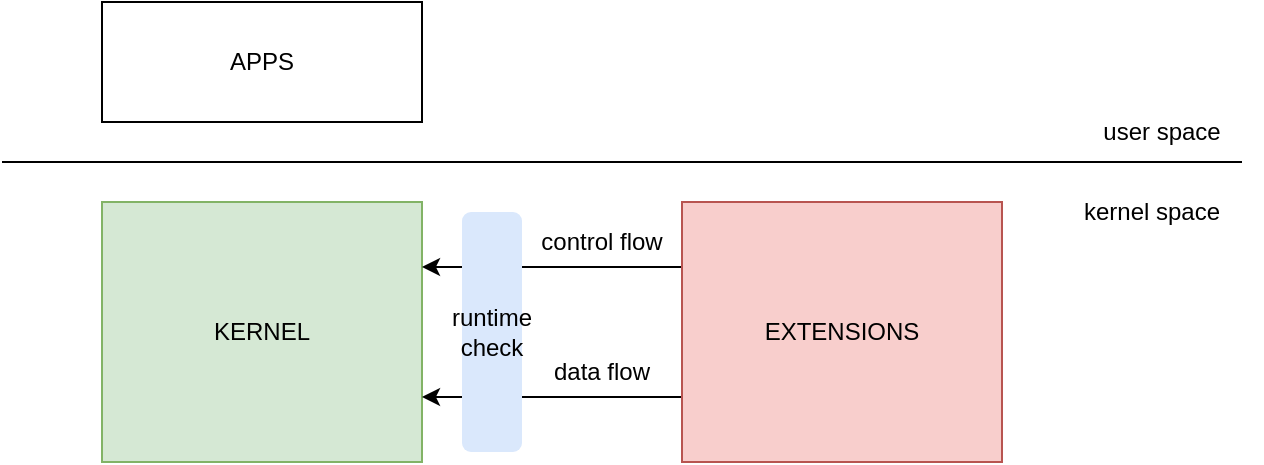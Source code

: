 <mxfile version="21.6.8" type="device">
  <diagram name="Page-1" id="Yq3-7HV7jhU18W-VriGd">
    <mxGraphModel dx="1114" dy="1027" grid="1" gridSize="10" guides="1" tooltips="1" connect="1" arrows="1" fold="1" page="1" pageScale="1" pageWidth="850" pageHeight="1100" math="0" shadow="0">
      <root>
        <mxCell id="0" />
        <mxCell id="1" parent="0" />
        <mxCell id="R5wo0P5N4HBP31Sqx6n4-1" value="KERNEL" style="rounded=0;whiteSpace=wrap;html=1;fillColor=#d5e8d4;strokeColor=#82b366;" vertex="1" parent="1">
          <mxGeometry x="140" y="430" width="160" height="130" as="geometry" />
        </mxCell>
        <mxCell id="R5wo0P5N4HBP31Sqx6n4-7" style="edgeStyle=orthogonalEdgeStyle;rounded=0;orthogonalLoop=1;jettySize=auto;html=1;exitX=0;exitY=0.25;exitDx=0;exitDy=0;entryX=1;entryY=0.25;entryDx=0;entryDy=0;" edge="1" parent="1" source="R5wo0P5N4HBP31Sqx6n4-2" target="R5wo0P5N4HBP31Sqx6n4-1">
          <mxGeometry relative="1" as="geometry" />
        </mxCell>
        <mxCell id="R5wo0P5N4HBP31Sqx6n4-8" style="edgeStyle=orthogonalEdgeStyle;rounded=0;orthogonalLoop=1;jettySize=auto;html=1;exitX=0;exitY=0.75;exitDx=0;exitDy=0;entryX=1;entryY=0.75;entryDx=0;entryDy=0;" edge="1" parent="1" source="R5wo0P5N4HBP31Sqx6n4-2" target="R5wo0P5N4HBP31Sqx6n4-1">
          <mxGeometry relative="1" as="geometry" />
        </mxCell>
        <mxCell id="R5wo0P5N4HBP31Sqx6n4-2" value="EXTENSIONS" style="rounded=0;whiteSpace=wrap;html=1;fillColor=#f8cecc;strokeColor=#b85450;" vertex="1" parent="1">
          <mxGeometry x="430" y="430" width="160" height="130" as="geometry" />
        </mxCell>
        <mxCell id="R5wo0P5N4HBP31Sqx6n4-3" value="" style="endArrow=none;html=1;rounded=0;" edge="1" parent="1">
          <mxGeometry width="50" height="50" relative="1" as="geometry">
            <mxPoint x="90" y="410" as="sourcePoint" />
            <mxPoint x="710" y="410" as="targetPoint" />
          </mxGeometry>
        </mxCell>
        <mxCell id="R5wo0P5N4HBP31Sqx6n4-4" value="APPS" style="rounded=0;whiteSpace=wrap;html=1;" vertex="1" parent="1">
          <mxGeometry x="140" y="330" width="160" height="60" as="geometry" />
        </mxCell>
        <mxCell id="R5wo0P5N4HBP31Sqx6n4-5" value="user space" style="text;html=1;strokeColor=none;fillColor=none;align=center;verticalAlign=middle;whiteSpace=wrap;rounded=0;" vertex="1" parent="1">
          <mxGeometry x="620" y="380" width="100" height="30" as="geometry" />
        </mxCell>
        <mxCell id="R5wo0P5N4HBP31Sqx6n4-6" value="kernel space" style="text;html=1;strokeColor=none;fillColor=none;align=center;verticalAlign=middle;whiteSpace=wrap;rounded=0;" vertex="1" parent="1">
          <mxGeometry x="620" y="420" width="90" height="30" as="geometry" />
        </mxCell>
        <mxCell id="R5wo0P5N4HBP31Sqx6n4-9" value="runtime&lt;br&gt;check" style="rounded=1;whiteSpace=wrap;html=1;strokeColor=none;fillColor=#dae8fc;" vertex="1" parent="1">
          <mxGeometry x="320" y="435" width="30" height="120" as="geometry" />
        </mxCell>
        <mxCell id="R5wo0P5N4HBP31Sqx6n4-11" value="control flow" style="text;html=1;strokeColor=none;fillColor=none;align=center;verticalAlign=middle;whiteSpace=wrap;rounded=0;" vertex="1" parent="1">
          <mxGeometry x="355" y="435" width="70" height="30" as="geometry" />
        </mxCell>
        <mxCell id="R5wo0P5N4HBP31Sqx6n4-12" value="data flow" style="text;html=1;strokeColor=none;fillColor=none;align=center;verticalAlign=middle;whiteSpace=wrap;rounded=0;" vertex="1" parent="1">
          <mxGeometry x="355" y="500" width="70" height="30" as="geometry" />
        </mxCell>
      </root>
    </mxGraphModel>
  </diagram>
</mxfile>
